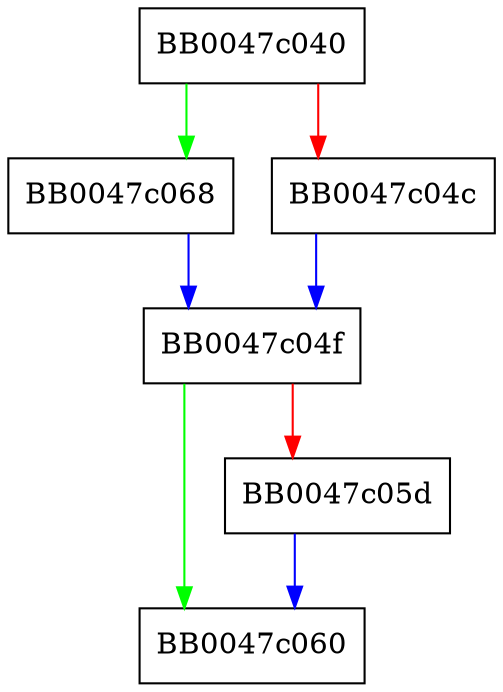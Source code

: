 digraph SSL_group_to_name {
  node [shape="box"];
  graph [splines=ortho];
  BB0047c040 -> BB0047c068 [color="green"];
  BB0047c040 -> BB0047c04c [color="red"];
  BB0047c04c -> BB0047c04f [color="blue"];
  BB0047c04f -> BB0047c060 [color="green"];
  BB0047c04f -> BB0047c05d [color="red"];
  BB0047c05d -> BB0047c060 [color="blue"];
  BB0047c068 -> BB0047c04f [color="blue"];
}